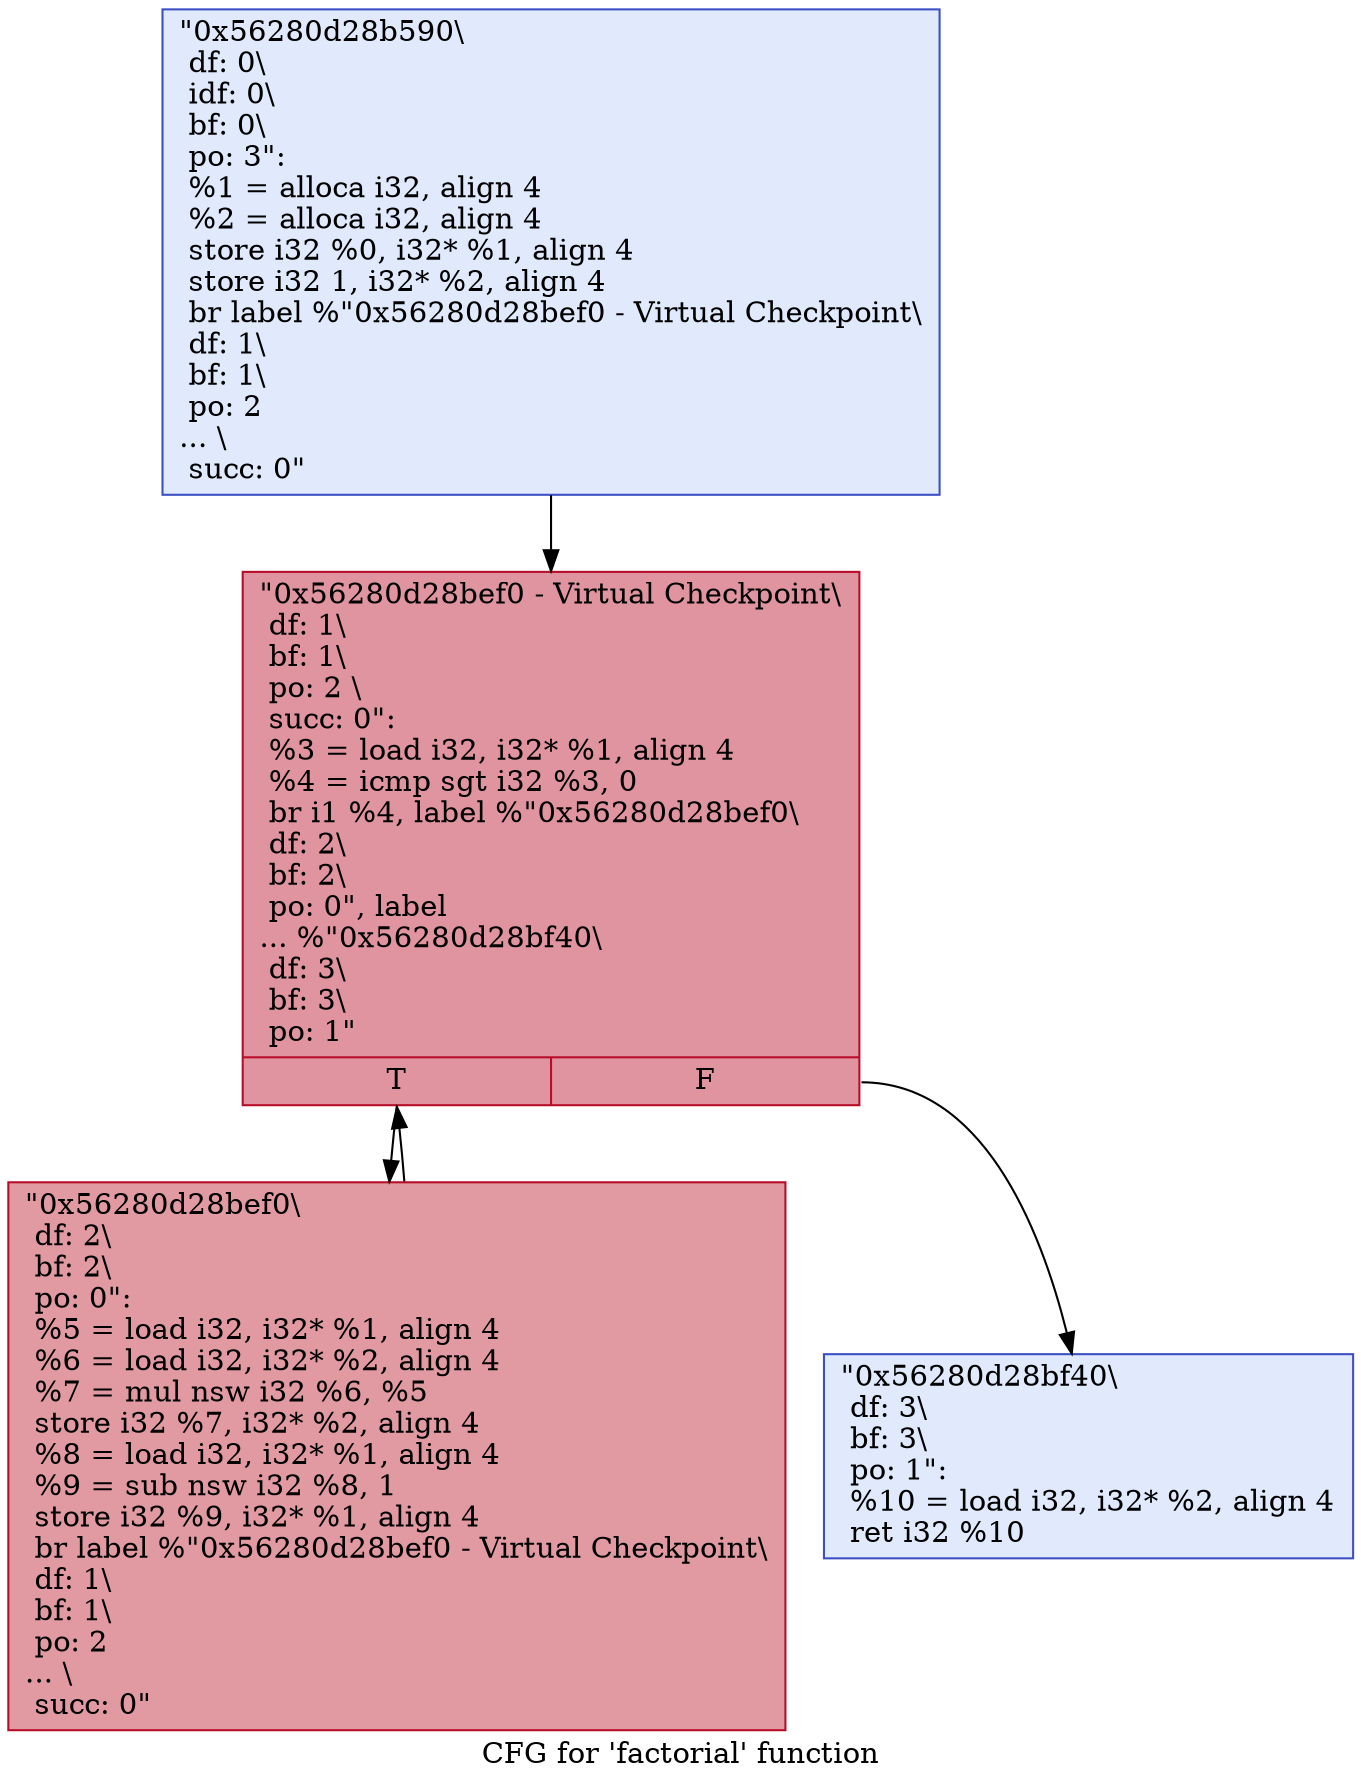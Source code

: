digraph "CFG for 'factorial' function" {
	label="CFG for 'factorial' function";

	Node0x56280d28b590 [shape=record,color="#3d50c3ff", style=filled, fillcolor="#b9d0f970",label="{\"0x56280d28b590\\\l df: 0\\\l idf: 0\\\l bf: 0\\\l po: 3\":\l  %1 = alloca i32, align 4\l  %2 = alloca i32, align 4\l  store i32 %0, i32* %1, align 4\l  store i32 1, i32* %2, align 4\l  br label %\"0x56280d28bef0 - Virtual Checkpoint\\\l df: 1\\\l bf: 1\\\l po: 2\l... \\\l succ: 0\"\l}"];
	Node0x56280d28b590 -> Node0x56280d28bd70;
	Node0x56280d28bd70 [shape=record,color="#b70d28ff", style=filled, fillcolor="#b70d2870",label="{\"0x56280d28bef0 - Virtual Checkpoint\\\l df: 1\\\l bf: 1\\\l po: 2 \\\l succ: 0\": \l  %3 = load i32, i32* %1, align 4\l  %4 = icmp sgt i32 %3, 0\l  br i1 %4, label %\"0x56280d28bef0\\\l df: 2\\\l bf: 2\\\l po: 0\", label\l... %\"0x56280d28bf40\\\l df: 3\\\l bf: 3\\\l po: 1\"\l|{<s0>T|<s1>F}}"];
	Node0x56280d28bd70:s0 -> Node0x56280d28bef0;
	Node0x56280d28bd70:s1 -> Node0x56280d28bf40;
	Node0x56280d28bef0 [shape=record,color="#b70d28ff", style=filled, fillcolor="#bb1b2c70",label="{\"0x56280d28bef0\\\l df: 2\\\l bf: 2\\\l po: 0\":      \l  %5 = load i32, i32* %1, align 4\l  %6 = load i32, i32* %2, align 4\l  %7 = mul nsw i32 %6, %5\l  store i32 %7, i32* %2, align 4\l  %8 = load i32, i32* %1, align 4\l  %9 = sub nsw i32 %8, 1\l  store i32 %9, i32* %1, align 4\l  br label %\"0x56280d28bef0 - Virtual Checkpoint\\\l df: 1\\\l bf: 1\\\l po: 2\l... \\\l succ: 0\"\l}"];
	Node0x56280d28bef0 -> Node0x56280d28bd70;
	Node0x56280d28bf40 [shape=record,color="#3d50c3ff", style=filled, fillcolor="#b9d0f970",label="{\"0x56280d28bf40\\\l df: 3\\\l bf: 3\\\l po: 1\":      \l  %10 = load i32, i32* %2, align 4\l  ret i32 %10\l}"];
}
